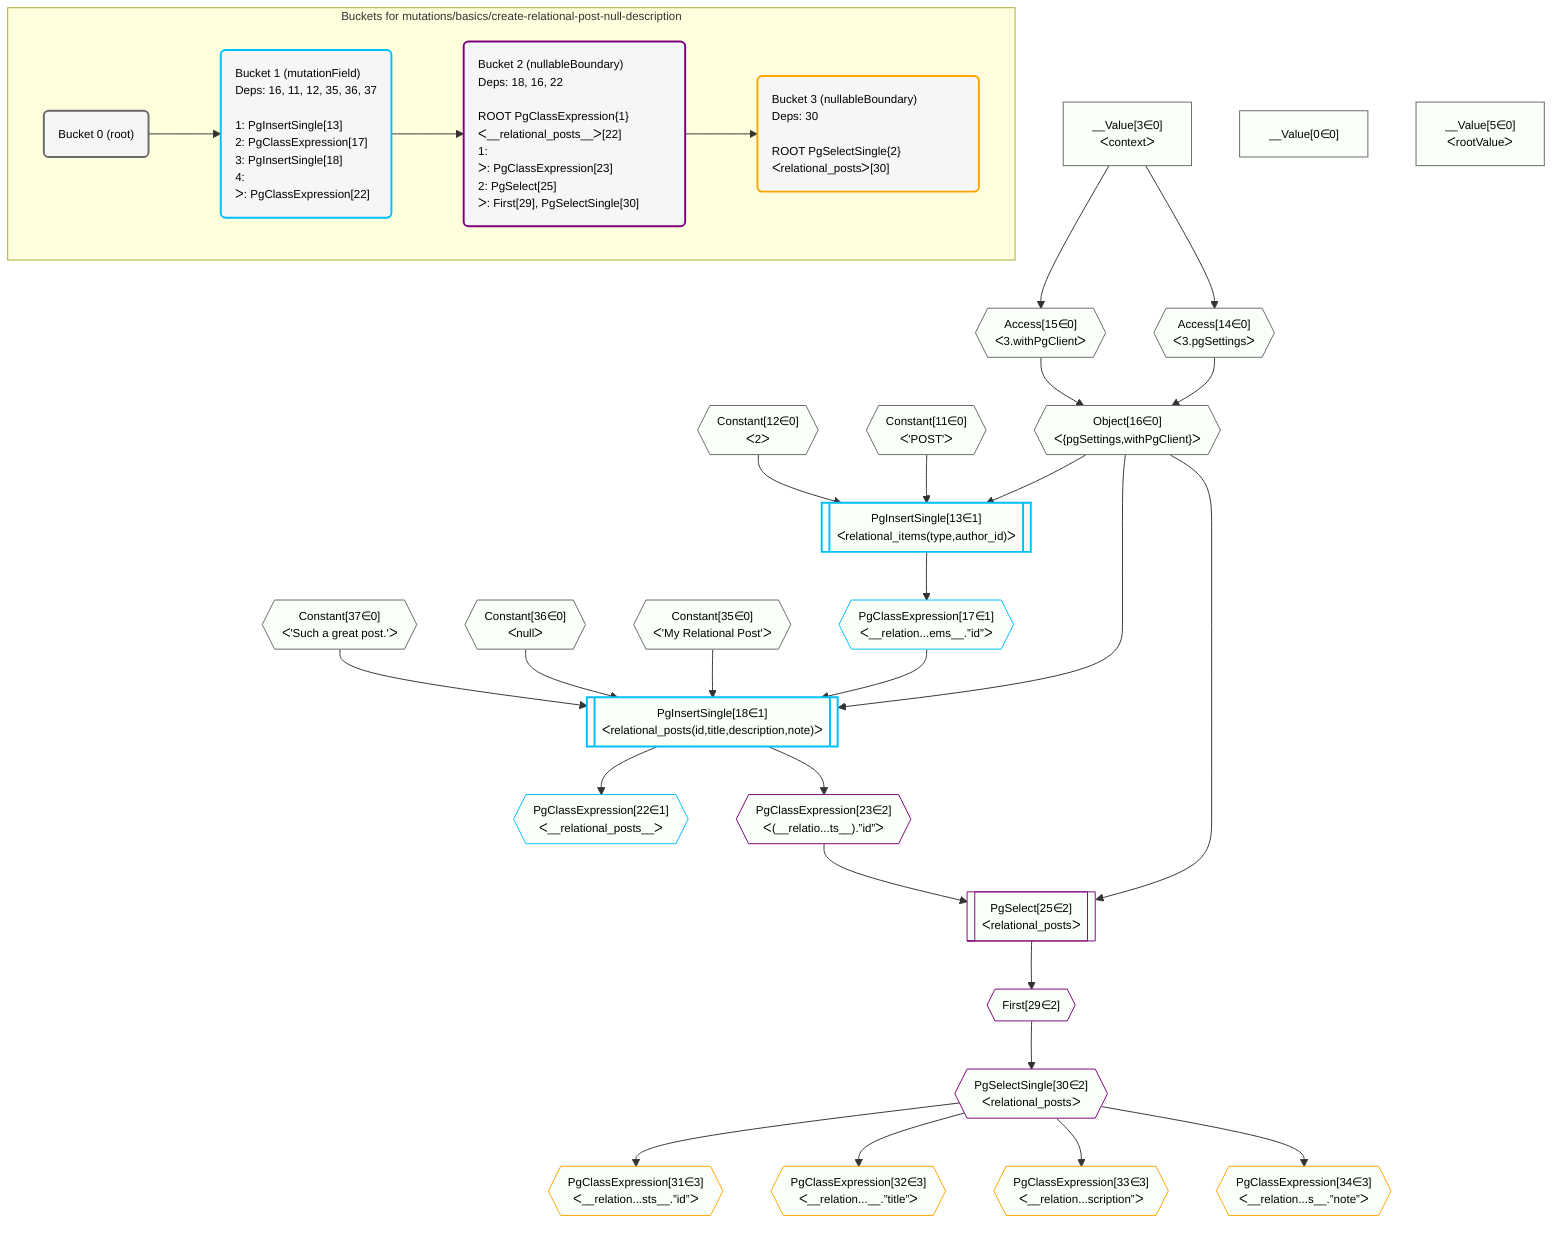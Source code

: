 %%{init: {'themeVariables': { 'fontSize': '12px'}}}%%
graph TD
    classDef path fill:#eee,stroke:#000,color:#000
    classDef plan fill:#fff,stroke-width:1px,color:#000
    classDef itemplan fill:#fff,stroke-width:2px,color:#000
    classDef unbatchedplan fill:#dff,stroke-width:1px,color:#000
    classDef sideeffectplan fill:#fcc,stroke-width:2px,color:#000
    classDef bucket fill:#f6f6f6,color:#000,stroke-width:2px,text-align:left


    %% plan dependencies
    Object16{{"Object[16∈0]<br />ᐸ{pgSettings,withPgClient}ᐳ"}}:::plan
    Access14{{"Access[14∈0]<br />ᐸ3.pgSettingsᐳ"}}:::plan
    Access15{{"Access[15∈0]<br />ᐸ3.withPgClientᐳ"}}:::plan
    Access14 & Access15 --> Object16
    __Value3["__Value[3∈0]<br />ᐸcontextᐳ"]:::plan
    __Value3 --> Access14
    __Value3 --> Access15
    __Value0["__Value[0∈0]"]:::plan
    __Value5["__Value[5∈0]<br />ᐸrootValueᐳ"]:::plan
    Constant11{{"Constant[11∈0]<br />ᐸ'POST'ᐳ"}}:::plan
    Constant12{{"Constant[12∈0]<br />ᐸ2ᐳ"}}:::plan
    Constant35{{"Constant[35∈0]<br />ᐸ'My Relational Post'ᐳ"}}:::plan
    Constant36{{"Constant[36∈0]<br />ᐸnullᐳ"}}:::plan
    Constant37{{"Constant[37∈0]<br />ᐸ'Such a great post.'ᐳ"}}:::plan
    PgInsertSingle18[["PgInsertSingle[18∈1]<br />ᐸrelational_posts(id,title,description,note)ᐳ"]]:::sideeffectplan
    PgClassExpression17{{"PgClassExpression[17∈1]<br />ᐸ__relation...ems__.”id”ᐳ"}}:::plan
    Object16 & PgClassExpression17 & Constant35 & Constant36 & Constant37 --> PgInsertSingle18
    PgInsertSingle13[["PgInsertSingle[13∈1]<br />ᐸrelational_items(type,author_id)ᐳ"]]:::sideeffectplan
    Object16 & Constant11 & Constant12 --> PgInsertSingle13
    PgInsertSingle13 --> PgClassExpression17
    PgClassExpression22{{"PgClassExpression[22∈1]<br />ᐸ__relational_posts__ᐳ"}}:::plan
    PgInsertSingle18 --> PgClassExpression22
    PgSelect25[["PgSelect[25∈2]<br />ᐸrelational_postsᐳ"]]:::plan
    PgClassExpression23{{"PgClassExpression[23∈2]<br />ᐸ(__relatio...ts__).”id”ᐳ"}}:::plan
    Object16 & PgClassExpression23 --> PgSelect25
    PgInsertSingle18 --> PgClassExpression23
    First29{{"First[29∈2]"}}:::plan
    PgSelect25 --> First29
    PgSelectSingle30{{"PgSelectSingle[30∈2]<br />ᐸrelational_postsᐳ"}}:::plan
    First29 --> PgSelectSingle30
    PgClassExpression31{{"PgClassExpression[31∈3]<br />ᐸ__relation...sts__.”id”ᐳ"}}:::plan
    PgSelectSingle30 --> PgClassExpression31
    PgClassExpression32{{"PgClassExpression[32∈3]<br />ᐸ__relation...__.”title”ᐳ"}}:::plan
    PgSelectSingle30 --> PgClassExpression32
    PgClassExpression33{{"PgClassExpression[33∈3]<br />ᐸ__relation...scription”ᐳ"}}:::plan
    PgSelectSingle30 --> PgClassExpression33
    PgClassExpression34{{"PgClassExpression[34∈3]<br />ᐸ__relation...s__.”note”ᐳ"}}:::plan
    PgSelectSingle30 --> PgClassExpression34

    %% define steps

    subgraph "Buckets for mutations/basics/create-relational-post-null-description"
    Bucket0("Bucket 0 (root)"):::bucket
    classDef bucket0 stroke:#696969
    class Bucket0,__Value0,__Value3,__Value5,Constant11,Constant12,Access14,Access15,Object16,Constant35,Constant36,Constant37 bucket0
    Bucket1("Bucket 1 (mutationField)<br />Deps: 16, 11, 12, 35, 36, 37<br /><br />1: PgInsertSingle[13]<br />2: PgClassExpression[17]<br />3: PgInsertSingle[18]<br />4: <br />ᐳ: PgClassExpression[22]"):::bucket
    classDef bucket1 stroke:#00bfff
    class Bucket1,PgInsertSingle13,PgClassExpression17,PgInsertSingle18,PgClassExpression22 bucket1
    Bucket2("Bucket 2 (nullableBoundary)<br />Deps: 18, 16, 22<br /><br />ROOT PgClassExpression{1}ᐸ__relational_posts__ᐳ[22]<br />1: <br />ᐳ: PgClassExpression[23]<br />2: PgSelect[25]<br />ᐳ: First[29], PgSelectSingle[30]"):::bucket
    classDef bucket2 stroke:#7f007f
    class Bucket2,PgClassExpression23,PgSelect25,First29,PgSelectSingle30 bucket2
    Bucket3("Bucket 3 (nullableBoundary)<br />Deps: 30<br /><br />ROOT PgSelectSingle{2}ᐸrelational_postsᐳ[30]"):::bucket
    classDef bucket3 stroke:#ffa500
    class Bucket3,PgClassExpression31,PgClassExpression32,PgClassExpression33,PgClassExpression34 bucket3
    Bucket0 --> Bucket1
    Bucket1 --> Bucket2
    Bucket2 --> Bucket3
    classDef unary fill:#fafffa,borderWidth:8px
    class Object16,Access14,Access15,__Value0,__Value3,__Value5,Constant11,Constant12,Constant35,Constant36,Constant37,PgInsertSingle18,PgInsertSingle13,PgClassExpression17,PgClassExpression22,PgSelect25,PgClassExpression23,First29,PgSelectSingle30,PgClassExpression31,PgClassExpression32,PgClassExpression33,PgClassExpression34 unary
    end